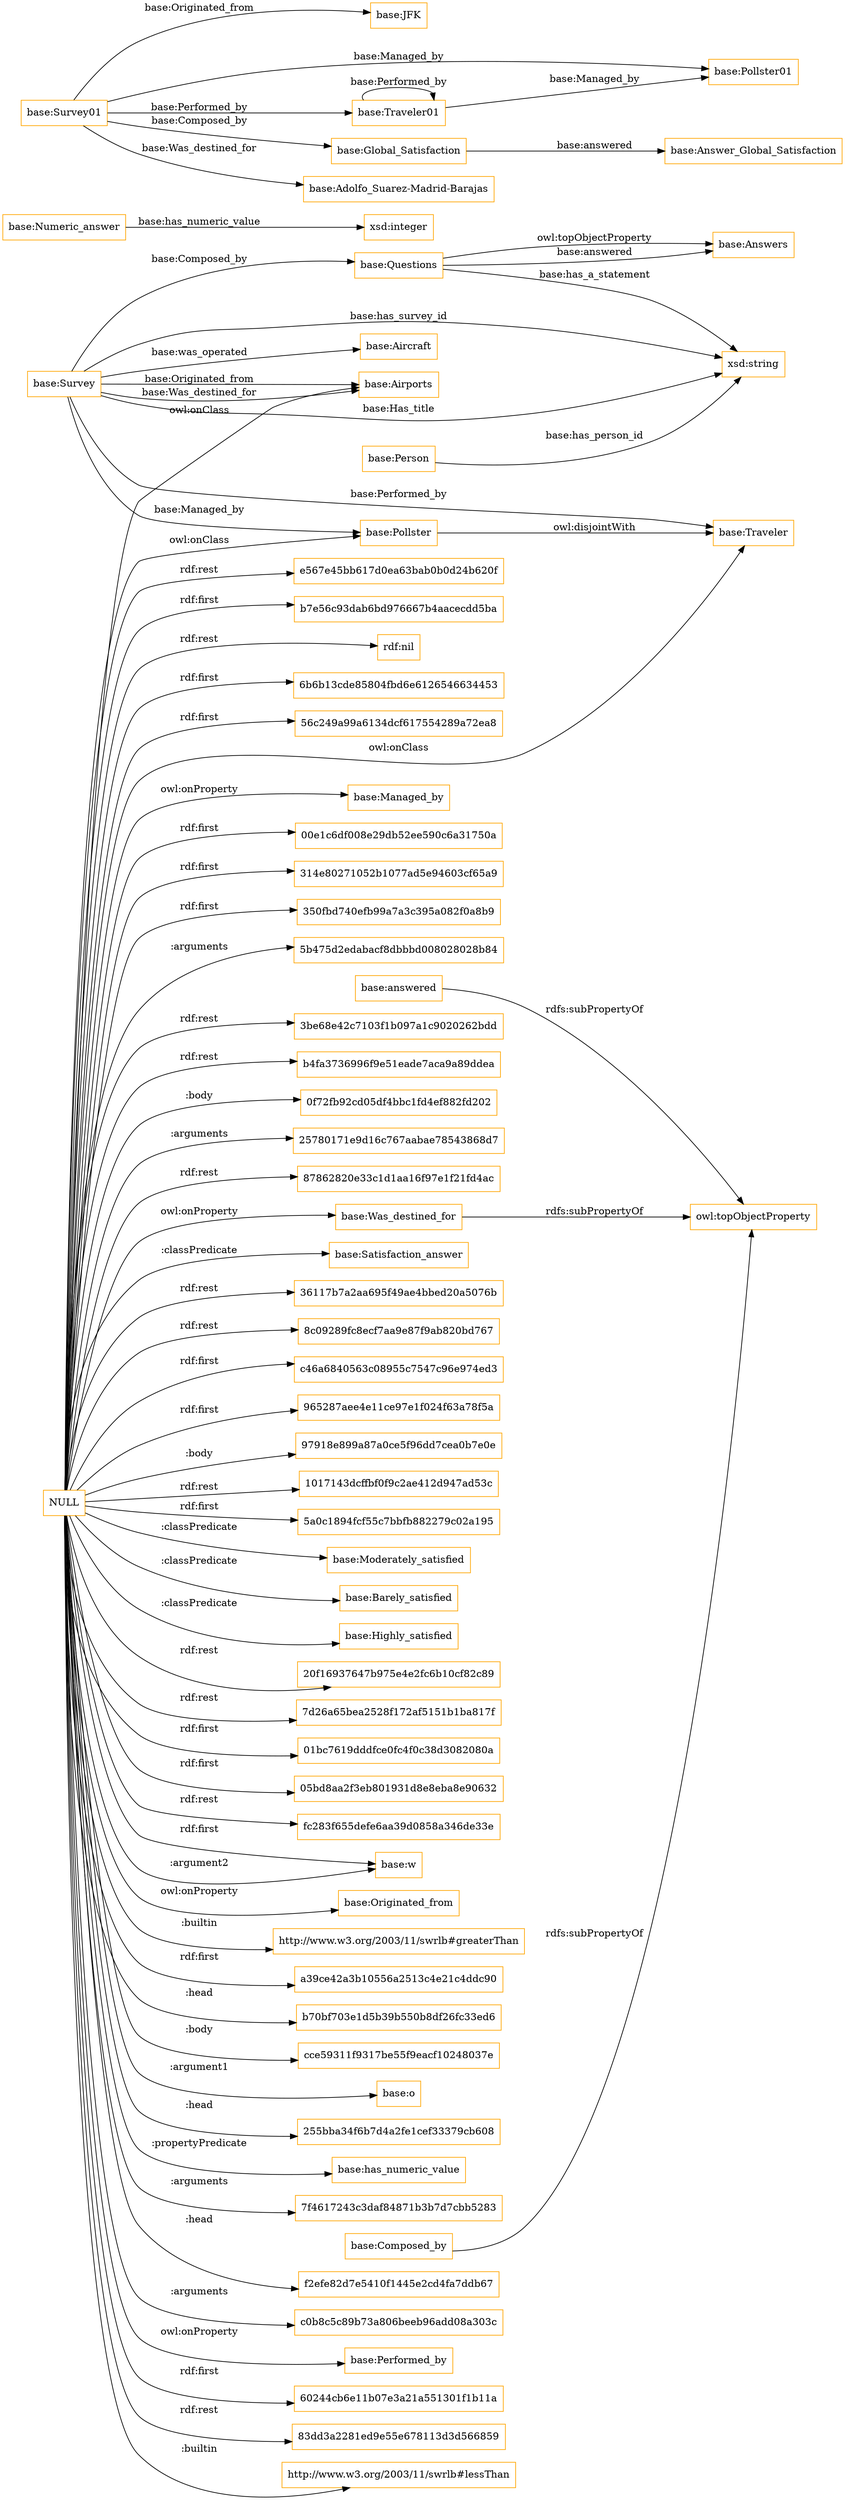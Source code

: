 digraph ar2dtool_diagram { 
rankdir=LR;
size="1501"
node [shape = rectangle, color="orange"]; "base:Satisfaction_answer" "base:Airports" "base:Pollster" "base:Moderately_satisfied" "base:Questions" "base:Numeric_answer" "base:Person" "base:Barely_satisfied" "base:Survey" "base:Answers" "base:Highly_satisfied" "base:Aircraft" "base:Traveler" ; /*classes style*/
	"NULL" -> "20f16937647b975e4e2fc6b10cf82c89" [ label = "rdf:rest" ];
	"NULL" -> "7d26a65bea2528f172af5151b1ba817f" [ label = "rdf:rest" ];
	"NULL" -> "01bc7619dddfce0fc4f0c38d3082080a" [ label = "rdf:first" ];
	"NULL" -> "05bd8aa2f3eb801931d8e8eba8e90632" [ label = "rdf:first" ];
	"NULL" -> "base:Pollster" [ label = "owl:onClass" ];
	"NULL" -> "base:Satisfaction_answer" [ label = ":classPredicate" ];
	"NULL" -> "fc283f655defe6aa39d0858a346de33e" [ label = "rdf:rest" ];
	"NULL" -> "base:w" [ label = "rdf:first" ];
	"NULL" -> "base:Originated_from" [ label = "owl:onProperty" ];
	"NULL" -> "base:Airports" [ label = "owl:onClass" ];
	"NULL" -> "http://www.w3.org/2003/11/swrlb#greaterThan" [ label = ":builtin" ];
	"NULL" -> "a39ce42a3b10556a2513c4e21c4ddc90" [ label = "rdf:first" ];
	"NULL" -> "b70bf703e1d5b39b550b8df26fc33ed6" [ label = ":head" ];
	"NULL" -> "cce59311f9317be55f9eacf10248037e" [ label = ":body" ];
	"NULL" -> "base:o" [ label = ":argument1" ];
	"NULL" -> "255bba34f6b7d4a2fe1cef33379cb608" [ label = ":head" ];
	"NULL" -> "base:has_numeric_value" [ label = ":propertyPredicate" ];
	"NULL" -> "7f4617243c3daf84871b3b7d7cbb5283" [ label = ":arguments" ];
	"NULL" -> "f2efe82d7e5410f1445e2cd4fa7ddb67" [ label = ":head" ];
	"NULL" -> "c0b8c5c89b73a806beeb96add08a303c" [ label = ":arguments" ];
	"NULL" -> "base:Performed_by" [ label = "owl:onProperty" ];
	"NULL" -> "60244cb6e11b07e3a21a551301f1b11a" [ label = "rdf:first" ];
	"NULL" -> "83dd3a2281ed9e55e678113d3d566859" [ label = "rdf:rest" ];
	"NULL" -> "http://www.w3.org/2003/11/swrlb#lessThan" [ label = ":builtin" ];
	"NULL" -> "base:Highly_satisfied" [ label = ":classPredicate" ];
	"NULL" -> "e567e45bb617d0ea63bab0b0d24b620f" [ label = "rdf:rest" ];
	"NULL" -> "b7e56c93dab6bd976667b4aacecdd5ba" [ label = "rdf:first" ];
	"NULL" -> "base:Barely_satisfied" [ label = ":classPredicate" ];
	"NULL" -> "rdf:nil" [ label = "rdf:rest" ];
	"NULL" -> "6b6b13cde85804fbd6e6126546634453" [ label = "rdf:first" ];
	"NULL" -> "56c249a99a6134dcf617554289a72ea8" [ label = "rdf:first" ];
	"NULL" -> "base:Managed_by" [ label = "owl:onProperty" ];
	"NULL" -> "00e1c6df008e29db52ee590c6a31750a" [ label = "rdf:first" ];
	"NULL" -> "314e80271052b1077ad5e94603cf65a9" [ label = "rdf:first" ];
	"NULL" -> "350fbd740efb99a7a3c395a082f0a8b9" [ label = "rdf:first" ];
	"NULL" -> "base:w" [ label = ":argument2" ];
	"NULL" -> "5b475d2edabacf8dbbbd008028028b84" [ label = ":arguments" ];
	"NULL" -> "base:Moderately_satisfied" [ label = ":classPredicate" ];
	"NULL" -> "3be68e42c7103f1b097a1c9020262bdd" [ label = "rdf:rest" ];
	"NULL" -> "b4fa3736996f9e51eade7aca9a89ddea" [ label = "rdf:rest" ];
	"NULL" -> "0f72fb92cd05df4bbc1fd4ef882fd202" [ label = ":body" ];
	"NULL" -> "25780171e9d16c767aabae78543868d7" [ label = ":arguments" ];
	"NULL" -> "87862820e33c1d1aa16f97e1f21fd4ac" [ label = "rdf:rest" ];
	"NULL" -> "36117b7a2aa695f49ae4bbed20a5076b" [ label = "rdf:rest" ];
	"NULL" -> "8c09289fc8ecf7aa9e87f9ab820bd767" [ label = "rdf:rest" ];
	"NULL" -> "base:Was_destined_for" [ label = "owl:onProperty" ];
	"NULL" -> "c46a6840563c08955c7547c96e974ed3" [ label = "rdf:first" ];
	"NULL" -> "965287aee4e11ce97e1f024f63a78f5a" [ label = "rdf:first" ];
	"NULL" -> "base:Traveler" [ label = "owl:onClass" ];
	"NULL" -> "97918e899a87a0ce5f96dd7cea0b7e0e" [ label = ":body" ];
	"NULL" -> "1017143dcffbf0f9c2ae412d947ad53c" [ label = "rdf:rest" ];
	"NULL" -> "5a0c1894fcf55c7bbfb882279c02a195" [ label = "rdf:first" ];
	"base:Survey01" -> "base:JFK" [ label = "base:Originated_from" ];
	"base:Survey01" -> "base:Pollster01" [ label = "base:Managed_by" ];
	"base:Survey01" -> "base:Traveler01" [ label = "base:Performed_by" ];
	"base:Survey01" -> "base:Global_Satisfaction" [ label = "base:Composed_by" ];
	"base:Survey01" -> "base:Adolfo_Suarez-Madrid-Barajas" [ label = "base:Was_destined_for" ];
	"base:Pollster" -> "base:Traveler" [ label = "owl:disjointWith" ];
	"base:answered" -> "owl:topObjectProperty" [ label = "rdfs:subPropertyOf" ];
	"base:Was_destined_for" -> "owl:topObjectProperty" [ label = "rdfs:subPropertyOf" ];
	"base:Composed_by" -> "owl:topObjectProperty" [ label = "rdfs:subPropertyOf" ];
	"base:Traveler01" -> "base:Traveler01" [ label = "base:Performed_by" ];
	"base:Traveler01" -> "base:Pollster01" [ label = "base:Managed_by" ];
	"base:Global_Satisfaction" -> "base:Answer_Global_Satisfaction" [ label = "base:answered" ];
	"base:Person" -> "xsd:string" [ label = "base:has_person_id" ];
	"base:Survey" -> "xsd:string" [ label = "base:has_survey_id" ];
	"base:Survey" -> "base:Questions" [ label = "base:Composed_by" ];
	"base:Survey" -> "xsd:string" [ label = "base:Has_title" ];
	"base:Questions" -> "base:Answers" [ label = "base:answered" ];
	"base:Survey" -> "base:Pollster" [ label = "base:Managed_by" ];
	"base:Numeric_answer" -> "xsd:integer" [ label = "base:has_numeric_value" ];
	"base:Survey" -> "base:Aircraft" [ label = "base:was_operated" ];
	"base:Questions" -> "base:Answers" [ label = "owl:topObjectProperty" ];
	"base:Survey" -> "base:Airports" [ label = "base:Originated_from" ];
	"base:Survey" -> "base:Traveler" [ label = "base:Performed_by" ];
	"base:Survey" -> "base:Airports" [ label = "base:Was_destined_for" ];
	"base:Questions" -> "xsd:string" [ label = "base:has_a_statement" ];

}
